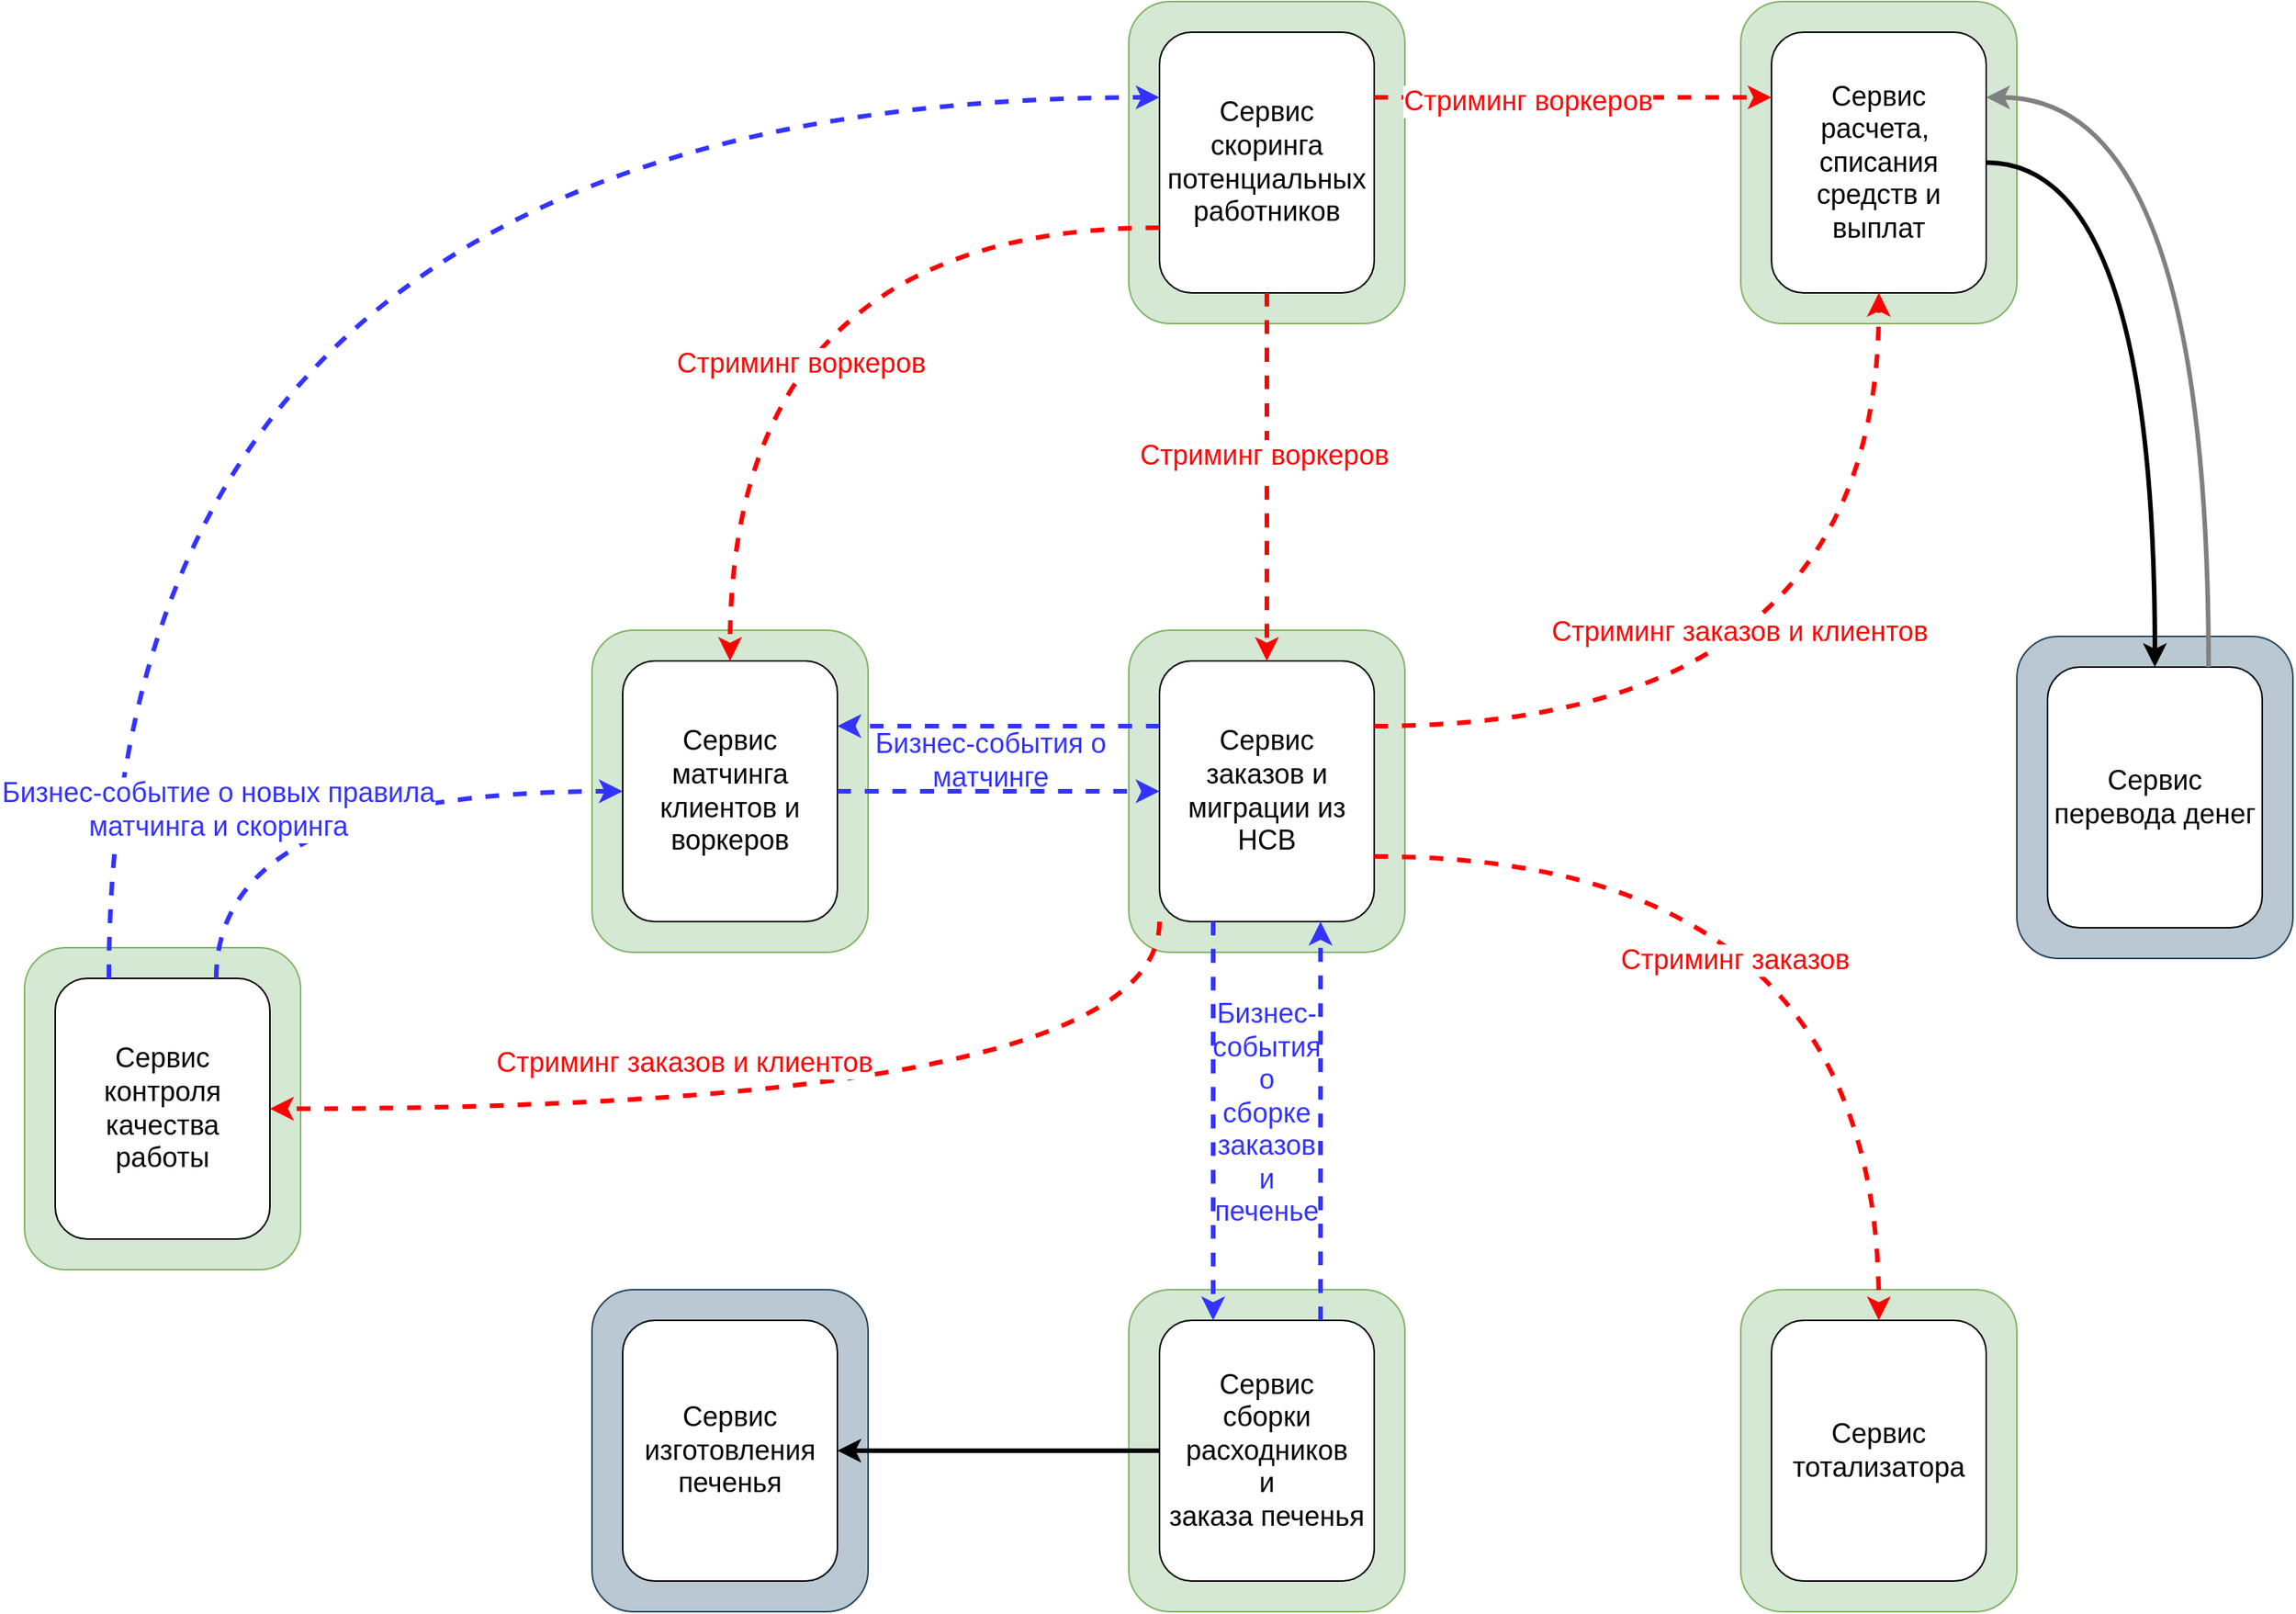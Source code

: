 <mxfile version="24.6.1" type="device">
  <diagram name="Page-1" id="o5m4nknDyJD5PyooOUcL">
    <mxGraphModel dx="1769" dy="1026" grid="0" gridSize="10" guides="0" tooltips="1" connect="1" arrows="1" fold="1" page="0" pageScale="1" pageWidth="1169" pageHeight="827" math="0" shadow="0">
      <root>
        <mxCell id="0" />
        <mxCell id="1" parent="0" />
        <mxCell id="koq7b_uc5fkDwqh1CZe0-1" value="" style="rounded=1;whiteSpace=wrap;html=1;fillColor=#d5e8d4;strokeColor=#82b366;" vertex="1" parent="1">
          <mxGeometry x="240" y="410" width="180" height="210" as="geometry" />
        </mxCell>
        <mxCell id="koq7b_uc5fkDwqh1CZe0-2" value="&lt;font style=&quot;font-size: 18px;&quot;&gt;Сервис&lt;br&gt;матчинга клиентов и воркеров&lt;/font&gt;" style="rounded=1;whiteSpace=wrap;html=1;" vertex="1" parent="1">
          <mxGeometry x="260" y="430" width="140" height="170" as="geometry" />
        </mxCell>
        <mxCell id="koq7b_uc5fkDwqh1CZe0-3" value="" style="rounded=1;whiteSpace=wrap;html=1;fillColor=#d5e8d4;strokeColor=#82b366;" vertex="1" parent="1">
          <mxGeometry x="590" width="180" height="210" as="geometry" />
        </mxCell>
        <mxCell id="koq7b_uc5fkDwqh1CZe0-4" value="&lt;font style=&quot;font-size: 18px;&quot;&gt;Сервис&lt;br&gt;скоринга потенциальных работников&lt;/font&gt;" style="rounded=1;whiteSpace=wrap;html=1;" vertex="1" parent="1">
          <mxGeometry x="610" y="20" width="140" height="170" as="geometry" />
        </mxCell>
        <mxCell id="koq7b_uc5fkDwqh1CZe0-5" value="" style="rounded=1;whiteSpace=wrap;html=1;fillColor=#d5e8d4;strokeColor=#82b366;" vertex="1" parent="1">
          <mxGeometry x="590" y="410" width="180" height="210" as="geometry" />
        </mxCell>
        <mxCell id="koq7b_uc5fkDwqh1CZe0-6" value="&lt;font style=&quot;font-size: 18px;&quot;&gt;Сервис&lt;br&gt;заказов и миграции из HCB&lt;/font&gt;" style="rounded=1;whiteSpace=wrap;html=1;" vertex="1" parent="1">
          <mxGeometry x="610" y="430" width="140" height="170" as="geometry" />
        </mxCell>
        <mxCell id="koq7b_uc5fkDwqh1CZe0-7" value="" style="rounded=1;whiteSpace=wrap;html=1;fillColor=#d5e8d4;strokeColor=#82b366;" vertex="1" parent="1">
          <mxGeometry x="-130" y="617" width="180" height="210" as="geometry" />
        </mxCell>
        <mxCell id="koq7b_uc5fkDwqh1CZe0-8" value="&lt;font style=&quot;font-size: 18px;&quot;&gt;Сервис&lt;br&gt;контроля качества работы&lt;/font&gt;" style="rounded=1;whiteSpace=wrap;html=1;" vertex="1" parent="1">
          <mxGeometry x="-110" y="637" width="140" height="170" as="geometry" />
        </mxCell>
        <mxCell id="koq7b_uc5fkDwqh1CZe0-9" value="" style="rounded=1;whiteSpace=wrap;html=1;fillColor=#d5e8d4;strokeColor=#82b366;" vertex="1" parent="1">
          <mxGeometry x="590" y="840" width="180" height="210" as="geometry" />
        </mxCell>
        <mxCell id="koq7b_uc5fkDwqh1CZe0-10" value="&lt;span style=&quot;font-size: 18px;&quot;&gt;Сервис&lt;br&gt;сборки расходников&lt;br&gt;и&lt;br&gt;заказа печенья&lt;/span&gt;" style="rounded=1;whiteSpace=wrap;html=1;" vertex="1" parent="1">
          <mxGeometry x="610" y="860" width="140" height="170" as="geometry" />
        </mxCell>
        <mxCell id="koq7b_uc5fkDwqh1CZe0-11" value="" style="rounded=1;whiteSpace=wrap;html=1;fillColor=#d5e8d4;strokeColor=#82b366;" vertex="1" parent="1">
          <mxGeometry x="989" y="840" width="180" height="210" as="geometry" />
        </mxCell>
        <mxCell id="koq7b_uc5fkDwqh1CZe0-12" value="&lt;span style=&quot;font-size: 18px;&quot;&gt;Сервис&lt;br&gt;тотализатора&lt;/span&gt;" style="rounded=1;whiteSpace=wrap;html=1;" vertex="1" parent="1">
          <mxGeometry x="1009" y="860" width="140" height="170" as="geometry" />
        </mxCell>
        <mxCell id="koq7b_uc5fkDwqh1CZe0-13" value="" style="rounded=1;whiteSpace=wrap;html=1;fillColor=#d5e8d4;strokeColor=#82b366;" vertex="1" parent="1">
          <mxGeometry x="989" width="180" height="210" as="geometry" />
        </mxCell>
        <mxCell id="koq7b_uc5fkDwqh1CZe0-14" value="&lt;span style=&quot;font-size: 18px;&quot;&gt;Сервис&lt;br&gt;расчета,&amp;nbsp; списания средств и выплат&lt;/span&gt;" style="rounded=1;whiteSpace=wrap;html=1;" vertex="1" parent="1">
          <mxGeometry x="1009" y="20" width="140" height="170" as="geometry" />
        </mxCell>
        <mxCell id="koq7b_uc5fkDwqh1CZe0-16" style="edgeStyle=orthogonalEdgeStyle;rounded=0;orthogonalLoop=1;jettySize=auto;html=1;exitX=0;exitY=0.75;exitDx=0;exitDy=0;strokeWidth=3;strokeColor=#FF0000;curved=1;dashed=1;entryX=0.5;entryY=0;entryDx=0;entryDy=0;" edge="1" parent="1" source="koq7b_uc5fkDwqh1CZe0-4" target="koq7b_uc5fkDwqh1CZe0-2">
          <mxGeometry relative="1" as="geometry">
            <mxPoint x="210" y="63" as="targetPoint" />
          </mxGeometry>
        </mxCell>
        <mxCell id="koq7b_uc5fkDwqh1CZe0-32" value="&lt;span style=&quot;color: rgb(255, 0, 0); font-size: 18px;&quot;&gt;Стриминг воркеров&lt;/span&gt;" style="edgeLabel;html=1;align=center;verticalAlign=middle;resizable=0;points=[];" vertex="1" connectable="0" parent="koq7b_uc5fkDwqh1CZe0-16">
          <mxGeometry x="0.313" y="46" relative="1" as="geometry">
            <mxPoint y="-1" as="offset" />
          </mxGeometry>
        </mxCell>
        <mxCell id="koq7b_uc5fkDwqh1CZe0-15" style="edgeStyle=orthogonalEdgeStyle;rounded=0;orthogonalLoop=1;jettySize=auto;html=1;exitX=0;exitY=0.25;exitDx=0;exitDy=0;entryX=1;entryY=0.25;entryDx=0;entryDy=0;curved=1;dashed=1;strokeWidth=3;strokeColor=#3333FF;" edge="1" parent="1" source="koq7b_uc5fkDwqh1CZe0-6" target="koq7b_uc5fkDwqh1CZe0-2">
          <mxGeometry relative="1" as="geometry" />
        </mxCell>
        <mxCell id="koq7b_uc5fkDwqh1CZe0-17" style="edgeStyle=orthogonalEdgeStyle;rounded=0;orthogonalLoop=1;jettySize=auto;html=1;exitX=1;exitY=0.5;exitDx=0;exitDy=0;entryX=0;entryY=0.5;entryDx=0;entryDy=0;strokeWidth=3;strokeColor=#3333FF;curved=1;dashed=1;" edge="1" parent="1" source="koq7b_uc5fkDwqh1CZe0-2" target="koq7b_uc5fkDwqh1CZe0-6">
          <mxGeometry relative="1" as="geometry" />
        </mxCell>
        <mxCell id="koq7b_uc5fkDwqh1CZe0-18" style="edgeStyle=orthogonalEdgeStyle;rounded=0;orthogonalLoop=1;jettySize=auto;html=1;exitX=1;exitY=0.25;exitDx=0;exitDy=0;entryX=0;entryY=0.25;entryDx=0;entryDy=0;strokeColor=#FF0000;dashed=1;curved=1;strokeWidth=3;" edge="1" parent="1" source="koq7b_uc5fkDwqh1CZe0-4" target="koq7b_uc5fkDwqh1CZe0-14">
          <mxGeometry relative="1" as="geometry" />
        </mxCell>
        <mxCell id="koq7b_uc5fkDwqh1CZe0-29" value="&lt;font color=&quot;#ff0000&quot; style=&quot;font-size: 18px;&quot;&gt;Стриминг воркеров&lt;/font&gt;" style="edgeLabel;html=1;align=center;verticalAlign=middle;resizable=0;points=[];" vertex="1" connectable="0" parent="koq7b_uc5fkDwqh1CZe0-18">
          <mxGeometry x="-0.228" y="-2" relative="1" as="geometry">
            <mxPoint as="offset" />
          </mxGeometry>
        </mxCell>
        <mxCell id="koq7b_uc5fkDwqh1CZe0-19" style="edgeStyle=orthogonalEdgeStyle;rounded=0;orthogonalLoop=1;jettySize=auto;html=1;exitX=0.5;exitY=1;exitDx=0;exitDy=0;strokeColor=#FF0000;strokeWidth=3;curved=1;dashed=1;" edge="1" parent="1" source="koq7b_uc5fkDwqh1CZe0-4" target="koq7b_uc5fkDwqh1CZe0-6">
          <mxGeometry relative="1" as="geometry" />
        </mxCell>
        <mxCell id="koq7b_uc5fkDwqh1CZe0-30" value="&lt;font color=&quot;#ff0000&quot; style=&quot;font-size: 18px;&quot;&gt;Стриминг воркеров&lt;/font&gt;" style="edgeLabel;html=1;align=center;verticalAlign=middle;resizable=0;points=[];" vertex="1" connectable="0" parent="koq7b_uc5fkDwqh1CZe0-19">
          <mxGeometry x="-0.128" y="-2" relative="1" as="geometry">
            <mxPoint y="1" as="offset" />
          </mxGeometry>
        </mxCell>
        <mxCell id="koq7b_uc5fkDwqh1CZe0-20" style="edgeStyle=orthogonalEdgeStyle;rounded=0;orthogonalLoop=1;jettySize=auto;html=1;exitX=1;exitY=0.25;exitDx=0;exitDy=0;entryX=0.5;entryY=1;entryDx=0;entryDy=0;strokeWidth=3;strokeColor=#FF0000;curved=1;dashed=1;" edge="1" parent="1" source="koq7b_uc5fkDwqh1CZe0-6" target="koq7b_uc5fkDwqh1CZe0-14">
          <mxGeometry relative="1" as="geometry" />
        </mxCell>
        <mxCell id="koq7b_uc5fkDwqh1CZe0-28" value="&lt;font color=&quot;#ff0000&quot; style=&quot;font-size: 18px;&quot;&gt;Стриминг заказов и клиентов&lt;/font&gt;" style="edgeLabel;html=1;align=center;verticalAlign=middle;resizable=0;points=[];" vertex="1" connectable="0" parent="koq7b_uc5fkDwqh1CZe0-20">
          <mxGeometry x="-0.222" y="62" relative="1" as="geometry">
            <mxPoint as="offset" />
          </mxGeometry>
        </mxCell>
        <mxCell id="koq7b_uc5fkDwqh1CZe0-21" style="edgeStyle=orthogonalEdgeStyle;rounded=0;orthogonalLoop=1;jettySize=auto;html=1;exitX=0;exitY=1;exitDx=0;exitDy=0;entryX=1;entryY=0.5;entryDx=0;entryDy=0;strokeColor=#FF0000;strokeWidth=3;curved=1;dashed=1;" edge="1" parent="1" source="koq7b_uc5fkDwqh1CZe0-6" target="koq7b_uc5fkDwqh1CZe0-8">
          <mxGeometry relative="1" as="geometry" />
        </mxCell>
        <mxCell id="koq7b_uc5fkDwqh1CZe0-31" value="&lt;font color=&quot;#ff0000&quot; style=&quot;font-size: 18px;&quot;&gt;Стриминг заказов и клиентов&lt;/font&gt;" style="edgeLabel;html=1;align=center;verticalAlign=middle;resizable=0;points=[];" vertex="1" connectable="0" parent="koq7b_uc5fkDwqh1CZe0-21">
          <mxGeometry x="0.23" y="-30" relative="1" as="geometry">
            <mxPoint x="-1" as="offset" />
          </mxGeometry>
        </mxCell>
        <mxCell id="koq7b_uc5fkDwqh1CZe0-23" style="edgeStyle=orthogonalEdgeStyle;rounded=0;orthogonalLoop=1;jettySize=auto;html=1;exitX=0.25;exitY=0;exitDx=0;exitDy=0;entryX=0;entryY=0.25;entryDx=0;entryDy=0;strokeColor=#3333FF;strokeWidth=3;dashed=1;curved=1;" edge="1" parent="1" source="koq7b_uc5fkDwqh1CZe0-8" target="koq7b_uc5fkDwqh1CZe0-4">
          <mxGeometry relative="1" as="geometry" />
        </mxCell>
        <mxCell id="koq7b_uc5fkDwqh1CZe0-22" style="edgeStyle=orthogonalEdgeStyle;rounded=0;orthogonalLoop=1;jettySize=auto;html=1;exitX=0.75;exitY=0;exitDx=0;exitDy=0;entryX=0;entryY=0.5;entryDx=0;entryDy=0;strokeWidth=3;strokeColor=#3333FF;curved=1;dashed=1;" edge="1" parent="1" source="koq7b_uc5fkDwqh1CZe0-8" target="koq7b_uc5fkDwqh1CZe0-2">
          <mxGeometry relative="1" as="geometry" />
        </mxCell>
        <mxCell id="koq7b_uc5fkDwqh1CZe0-33" value="&lt;font color=&quot;#3333ff&quot; style=&quot;font-size: 18px;&quot;&gt;Бизнес-событие о новых правила&lt;br&gt;матчинга и скоринга&lt;/font&gt;" style="edgeLabel;html=1;align=center;verticalAlign=middle;resizable=0;points=[];" vertex="1" connectable="0" parent="koq7b_uc5fkDwqh1CZe0-22">
          <mxGeometry x="-0.368" y="-12" relative="1" as="geometry">
            <mxPoint as="offset" />
          </mxGeometry>
        </mxCell>
        <mxCell id="koq7b_uc5fkDwqh1CZe0-24" style="edgeStyle=orthogonalEdgeStyle;rounded=0;orthogonalLoop=1;jettySize=auto;html=1;exitX=1;exitY=0.75;exitDx=0;exitDy=0;entryX=0.5;entryY=0;entryDx=0;entryDy=0;strokeColor=#FF0000;strokeWidth=3;dashed=1;curved=1;" edge="1" parent="1" source="koq7b_uc5fkDwqh1CZe0-6" target="koq7b_uc5fkDwqh1CZe0-12">
          <mxGeometry relative="1" as="geometry" />
        </mxCell>
        <mxCell id="koq7b_uc5fkDwqh1CZe0-27" value="&lt;font color=&quot;#ff0000&quot; style=&quot;font-size: 18px;&quot;&gt;Стриминг заказов&lt;/font&gt;" style="edgeLabel;html=1;align=center;verticalAlign=middle;resizable=0;points=[];" vertex="1" connectable="0" parent="koq7b_uc5fkDwqh1CZe0-24">
          <mxGeometry x="-0.261" y="-67" relative="1" as="geometry">
            <mxPoint x="1" as="offset" />
          </mxGeometry>
        </mxCell>
        <mxCell id="koq7b_uc5fkDwqh1CZe0-25" style="edgeStyle=orthogonalEdgeStyle;rounded=0;orthogonalLoop=1;jettySize=auto;html=1;exitX=0.25;exitY=1;exitDx=0;exitDy=0;entryX=0.25;entryY=0;entryDx=0;entryDy=0;strokeColor=#3333FF;dashed=1;strokeWidth=3;curved=1;" edge="1" parent="1" source="koq7b_uc5fkDwqh1CZe0-6" target="koq7b_uc5fkDwqh1CZe0-10">
          <mxGeometry relative="1" as="geometry" />
        </mxCell>
        <mxCell id="koq7b_uc5fkDwqh1CZe0-26" style="edgeStyle=orthogonalEdgeStyle;rounded=0;orthogonalLoop=1;jettySize=auto;html=1;exitX=0.75;exitY=0;exitDx=0;exitDy=0;entryX=0.75;entryY=1;entryDx=0;entryDy=0;strokeColor=#3333FF;strokeWidth=3;dashed=1;curved=1;" edge="1" parent="1" source="koq7b_uc5fkDwqh1CZe0-10" target="koq7b_uc5fkDwqh1CZe0-6">
          <mxGeometry relative="1" as="geometry" />
        </mxCell>
        <mxCell id="koq7b_uc5fkDwqh1CZe0-34" value="&lt;font color=&quot;#3333ff&quot; style=&quot;font-size: 18px;&quot;&gt;Бизнес-события о матчинге&lt;/font&gt;" style="text;html=1;align=center;verticalAlign=middle;whiteSpace=wrap;rounded=0;" vertex="1" parent="1">
          <mxGeometry x="410" y="480" width="180" height="30" as="geometry" />
        </mxCell>
        <mxCell id="koq7b_uc5fkDwqh1CZe0-37" value="&lt;span style=&quot;color: rgb(51, 51, 255); font-size: 18px;&quot;&gt;Бизнес-события о сборке заказов и печенье&lt;/span&gt;" style="text;html=1;align=center;verticalAlign=middle;whiteSpace=wrap;rounded=0;" vertex="1" parent="1">
          <mxGeometry x="655" y="710" width="50" height="30" as="geometry" />
        </mxCell>
        <mxCell id="koq7b_uc5fkDwqh1CZe0-39" value="" style="rounded=1;whiteSpace=wrap;html=1;fillColor=#bac8d3;strokeColor=#23445d;" vertex="1" parent="1">
          <mxGeometry x="1169" y="414" width="180" height="210" as="geometry" />
        </mxCell>
        <mxCell id="koq7b_uc5fkDwqh1CZe0-40" value="&lt;span style=&quot;font-size: 18px;&quot;&gt;Сервис&lt;br&gt;перевода денег&lt;/span&gt;" style="rounded=1;whiteSpace=wrap;html=1;" vertex="1" parent="1">
          <mxGeometry x="1189" y="434" width="140" height="170" as="geometry" />
        </mxCell>
        <mxCell id="koq7b_uc5fkDwqh1CZe0-41" value="" style="rounded=1;whiteSpace=wrap;html=1;fillColor=#bac8d3;strokeColor=#23445d;" vertex="1" parent="1">
          <mxGeometry x="240" y="840" width="180" height="210" as="geometry" />
        </mxCell>
        <mxCell id="koq7b_uc5fkDwqh1CZe0-42" value="&lt;span style=&quot;font-size: 18px;&quot;&gt;Сервис&lt;br&gt;изготовления печенья&lt;/span&gt;" style="rounded=1;whiteSpace=wrap;html=1;" vertex="1" parent="1">
          <mxGeometry x="260" y="860" width="140" height="170" as="geometry" />
        </mxCell>
        <mxCell id="koq7b_uc5fkDwqh1CZe0-43" style="edgeStyle=orthogonalEdgeStyle;rounded=0;orthogonalLoop=1;jettySize=auto;html=1;exitX=0;exitY=0.5;exitDx=0;exitDy=0;strokeWidth=3;" edge="1" parent="1" source="koq7b_uc5fkDwqh1CZe0-10" target="koq7b_uc5fkDwqh1CZe0-42">
          <mxGeometry relative="1" as="geometry" />
        </mxCell>
        <mxCell id="koq7b_uc5fkDwqh1CZe0-44" style="edgeStyle=orthogonalEdgeStyle;rounded=0;orthogonalLoop=1;jettySize=auto;html=1;exitX=1;exitY=0.5;exitDx=0;exitDy=0;entryX=0.5;entryY=0;entryDx=0;entryDy=0;strokeWidth=3;curved=1;" edge="1" parent="1" source="koq7b_uc5fkDwqh1CZe0-14" target="koq7b_uc5fkDwqh1CZe0-40">
          <mxGeometry relative="1" as="geometry" />
        </mxCell>
        <mxCell id="koq7b_uc5fkDwqh1CZe0-45" style="edgeStyle=orthogonalEdgeStyle;rounded=0;orthogonalLoop=1;jettySize=auto;html=1;exitX=0.75;exitY=0;exitDx=0;exitDy=0;entryX=1;entryY=0.25;entryDx=0;entryDy=0;strokeWidth=3;curved=1;strokeColor=#808080;" edge="1" parent="1" source="koq7b_uc5fkDwqh1CZe0-40" target="koq7b_uc5fkDwqh1CZe0-14">
          <mxGeometry relative="1" as="geometry" />
        </mxCell>
      </root>
    </mxGraphModel>
  </diagram>
</mxfile>
